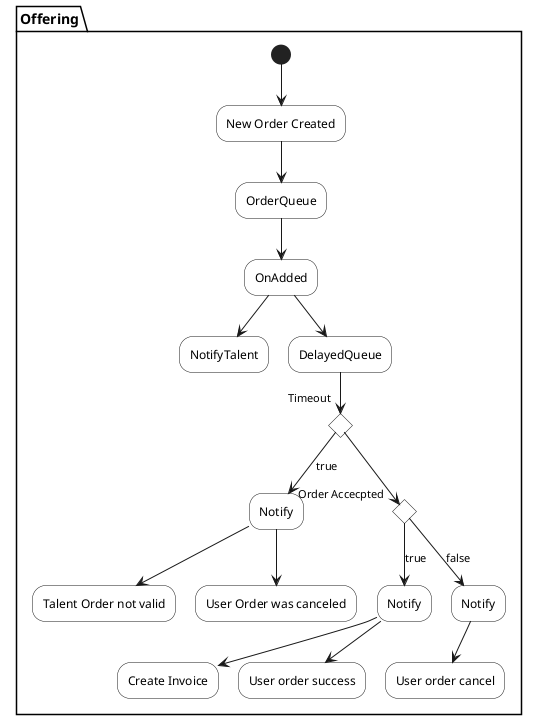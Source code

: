 @startuml Offering

skinparam activity {
    BackgroundColor red
    BackgroundColor << Cache >> Orange
}

partition Offering {
    (*) --> "New Order Created" as a1
    a1 --> OrderQueue
    "OrderQueue" << Cache >> --> OnAdded
    OnAdded --> NotifyTalent
    OnAdded --> DelayedQueue
    if "Timeout" then
        -->[true] "Notify" as a2
            a2 --> Talent Order not valid
            a2 --> User Order was canceled

    else 
        if "Order Accecpted" then
        -->[true] "Notify" as a3
            a3 --> "Create Invoice"
            a3 --> "User order success"
        else 
        -->[false] "Notify" as a4
            a4 --> "User order cancel"
        endif
    endif
        


}

@enduml
